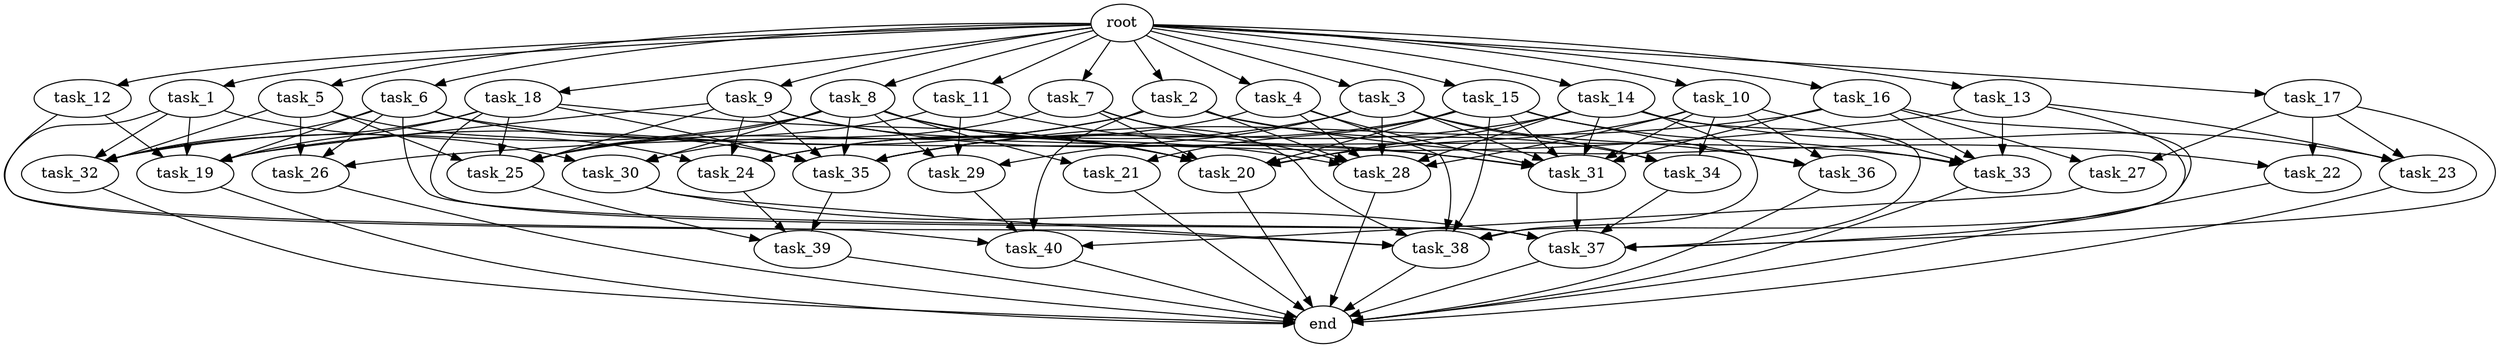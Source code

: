 digraph G {
  root [size="0.000000e+00"];
  task_1 [size="6.010837e+08"];
  task_2 [size="8.777873e+09"];
  task_3 [size="2.168155e+09"];
  task_4 [size="5.239703e+09"];
  task_5 [size="5.096201e+09"];
  task_6 [size="6.389584e+09"];
  task_7 [size="7.282803e+09"];
  task_8 [size="3.581875e+08"];
  task_9 [size="2.553554e+09"];
  task_10 [size="6.823091e+08"];
  task_11 [size="2.819173e+09"];
  task_12 [size="2.720121e+09"];
  task_13 [size="6.396799e+08"];
  task_14 [size="4.057263e+09"];
  task_15 [size="8.936355e+09"];
  task_16 [size="3.399965e+09"];
  task_17 [size="6.871349e+09"];
  task_18 [size="8.336545e+09"];
  task_19 [size="1.910131e+09"];
  task_20 [size="6.343420e+09"];
  task_21 [size="1.031175e+09"];
  task_22 [size="5.151001e+09"];
  task_23 [size="2.173198e+09"];
  task_24 [size="3.103633e+09"];
  task_25 [size="3.197868e+09"];
  task_26 [size="5.057353e+09"];
  task_27 [size="1.971653e+09"];
  task_28 [size="6.245030e+09"];
  task_29 [size="1.212105e+08"];
  task_30 [size="9.221822e+09"];
  task_31 [size="5.163680e+09"];
  task_32 [size="3.178294e+09"];
  task_33 [size="2.819041e+09"];
  task_34 [size="1.100789e+09"];
  task_35 [size="8.408109e+09"];
  task_36 [size="4.508579e+09"];
  task_37 [size="2.623378e+09"];
  task_38 [size="9.130136e+08"];
  task_39 [size="9.271487e+09"];
  task_40 [size="3.729804e+08"];
  end [size="0.000000e+00"];

  root -> task_1 [size="1.000000e-12"];
  root -> task_2 [size="1.000000e-12"];
  root -> task_3 [size="1.000000e-12"];
  root -> task_4 [size="1.000000e-12"];
  root -> task_5 [size="1.000000e-12"];
  root -> task_6 [size="1.000000e-12"];
  root -> task_7 [size="1.000000e-12"];
  root -> task_8 [size="1.000000e-12"];
  root -> task_9 [size="1.000000e-12"];
  root -> task_10 [size="1.000000e-12"];
  root -> task_11 [size="1.000000e-12"];
  root -> task_12 [size="1.000000e-12"];
  root -> task_13 [size="1.000000e-12"];
  root -> task_14 [size="1.000000e-12"];
  root -> task_15 [size="1.000000e-12"];
  root -> task_16 [size="1.000000e-12"];
  root -> task_17 [size="1.000000e-12"];
  root -> task_18 [size="1.000000e-12"];
  task_1 -> task_19 [size="3.183551e+07"];
  task_1 -> task_30 [size="3.073941e+08"];
  task_1 -> task_32 [size="6.356588e+07"];
  task_1 -> task_40 [size="9.324511e+06"];
  task_2 -> task_19 [size="3.183551e+07"];
  task_2 -> task_22 [size="2.575500e+08"];
  task_2 -> task_25 [size="5.329780e+07"];
  task_2 -> task_28 [size="8.921471e+07"];
  task_2 -> task_34 [size="3.669295e+07"];
  task_2 -> task_40 [size="9.324511e+06"];
  task_3 -> task_24 [size="7.759082e+07"];
  task_3 -> task_28 [size="8.921471e+07"];
  task_3 -> task_29 [size="4.040349e+06"];
  task_3 -> task_31 [size="6.454600e+07"];
  task_3 -> task_34 [size="3.669295e+07"];
  task_3 -> task_36 [size="1.502860e+08"];
  task_4 -> task_24 [size="7.759082e+07"];
  task_4 -> task_28 [size="8.921471e+07"];
  task_4 -> task_31 [size="6.454600e+07"];
  task_4 -> task_38 [size="1.304305e+07"];
  task_5 -> task_24 [size="7.759082e+07"];
  task_5 -> task_25 [size="5.329780e+07"];
  task_5 -> task_26 [size="1.685784e+08"];
  task_5 -> task_32 [size="6.356588e+07"];
  task_6 -> task_19 [size="3.183551e+07"];
  task_6 -> task_26 [size="1.685784e+08"];
  task_6 -> task_32 [size="6.356588e+07"];
  task_6 -> task_33 [size="5.638081e+07"];
  task_6 -> task_35 [size="1.201158e+08"];
  task_6 -> task_37 [size="3.279223e+07"];
  task_7 -> task_20 [size="9.062028e+07"];
  task_7 -> task_28 [size="8.921471e+07"];
  task_7 -> task_30 [size="3.073941e+08"];
  task_7 -> task_38 [size="1.304305e+07"];
  task_8 -> task_20 [size="9.062028e+07"];
  task_8 -> task_21 [size="5.155876e+07"];
  task_8 -> task_25 [size="5.329780e+07"];
  task_8 -> task_28 [size="8.921471e+07"];
  task_8 -> task_29 [size="4.040349e+06"];
  task_8 -> task_30 [size="3.073941e+08"];
  task_8 -> task_32 [size="6.356588e+07"];
  task_8 -> task_35 [size="1.201158e+08"];
  task_9 -> task_19 [size="3.183551e+07"];
  task_9 -> task_20 [size="9.062028e+07"];
  task_9 -> task_24 [size="7.759082e+07"];
  task_9 -> task_25 [size="5.329780e+07"];
  task_9 -> task_31 [size="6.454600e+07"];
  task_9 -> task_35 [size="1.201158e+08"];
  task_10 -> task_20 [size="9.062028e+07"];
  task_10 -> task_28 [size="8.921471e+07"];
  task_10 -> task_31 [size="6.454600e+07"];
  task_10 -> task_33 [size="5.638081e+07"];
  task_10 -> task_34 [size="3.669295e+07"];
  task_10 -> task_36 [size="1.502860e+08"];
  task_11 -> task_25 [size="5.329780e+07"];
  task_11 -> task_29 [size="4.040349e+06"];
  task_11 -> task_31 [size="6.454600e+07"];
  task_12 -> task_19 [size="3.183551e+07"];
  task_12 -> task_38 [size="1.304305e+07"];
  task_13 -> task_23 [size="7.243992e+07"];
  task_13 -> task_26 [size="1.685784e+08"];
  task_13 -> task_33 [size="5.638081e+07"];
  task_13 -> task_38 [size="1.304305e+07"];
  task_14 -> task_20 [size="9.062028e+07"];
  task_14 -> task_23 [size="7.243992e+07"];
  task_14 -> task_28 [size="8.921471e+07"];
  task_14 -> task_31 [size="6.454600e+07"];
  task_14 -> task_35 [size="1.201158e+08"];
  task_14 -> task_37 [size="3.279223e+07"];
  task_14 -> task_38 [size="1.304305e+07"];
  task_15 -> task_20 [size="9.062028e+07"];
  task_15 -> task_21 [size="5.155876e+07"];
  task_15 -> task_31 [size="6.454600e+07"];
  task_15 -> task_33 [size="5.638081e+07"];
  task_15 -> task_35 [size="1.201158e+08"];
  task_15 -> task_36 [size="1.502860e+08"];
  task_15 -> task_38 [size="1.304305e+07"];
  task_16 -> task_27 [size="9.858264e+07"];
  task_16 -> task_31 [size="6.454600e+07"];
  task_16 -> task_33 [size="5.638081e+07"];
  task_16 -> task_35 [size="1.201158e+08"];
  task_16 -> task_37 [size="3.279223e+07"];
  task_17 -> task_22 [size="2.575500e+08"];
  task_17 -> task_23 [size="7.243992e+07"];
  task_17 -> task_27 [size="9.858264e+07"];
  task_17 -> task_37 [size="3.279223e+07"];
  task_18 -> task_19 [size="3.183551e+07"];
  task_18 -> task_20 [size="9.062028e+07"];
  task_18 -> task_25 [size="5.329780e+07"];
  task_18 -> task_32 [size="6.356588e+07"];
  task_18 -> task_35 [size="1.201158e+08"];
  task_18 -> task_37 [size="3.279223e+07"];
  task_19 -> end [size="1.000000e-12"];
  task_20 -> end [size="1.000000e-12"];
  task_21 -> end [size="1.000000e-12"];
  task_22 -> end [size="1.000000e-12"];
  task_23 -> end [size="1.000000e-12"];
  task_24 -> task_39 [size="3.090496e+08"];
  task_25 -> task_39 [size="3.090496e+08"];
  task_26 -> end [size="1.000000e-12"];
  task_27 -> task_40 [size="9.324511e+06"];
  task_28 -> end [size="1.000000e-12"];
  task_29 -> task_40 [size="9.324511e+06"];
  task_30 -> task_37 [size="3.279223e+07"];
  task_30 -> task_38 [size="1.304305e+07"];
  task_31 -> task_37 [size="3.279223e+07"];
  task_32 -> end [size="1.000000e-12"];
  task_33 -> end [size="1.000000e-12"];
  task_34 -> task_37 [size="3.279223e+07"];
  task_35 -> task_39 [size="3.090496e+08"];
  task_36 -> end [size="1.000000e-12"];
  task_37 -> end [size="1.000000e-12"];
  task_38 -> end [size="1.000000e-12"];
  task_39 -> end [size="1.000000e-12"];
  task_40 -> end [size="1.000000e-12"];
}
